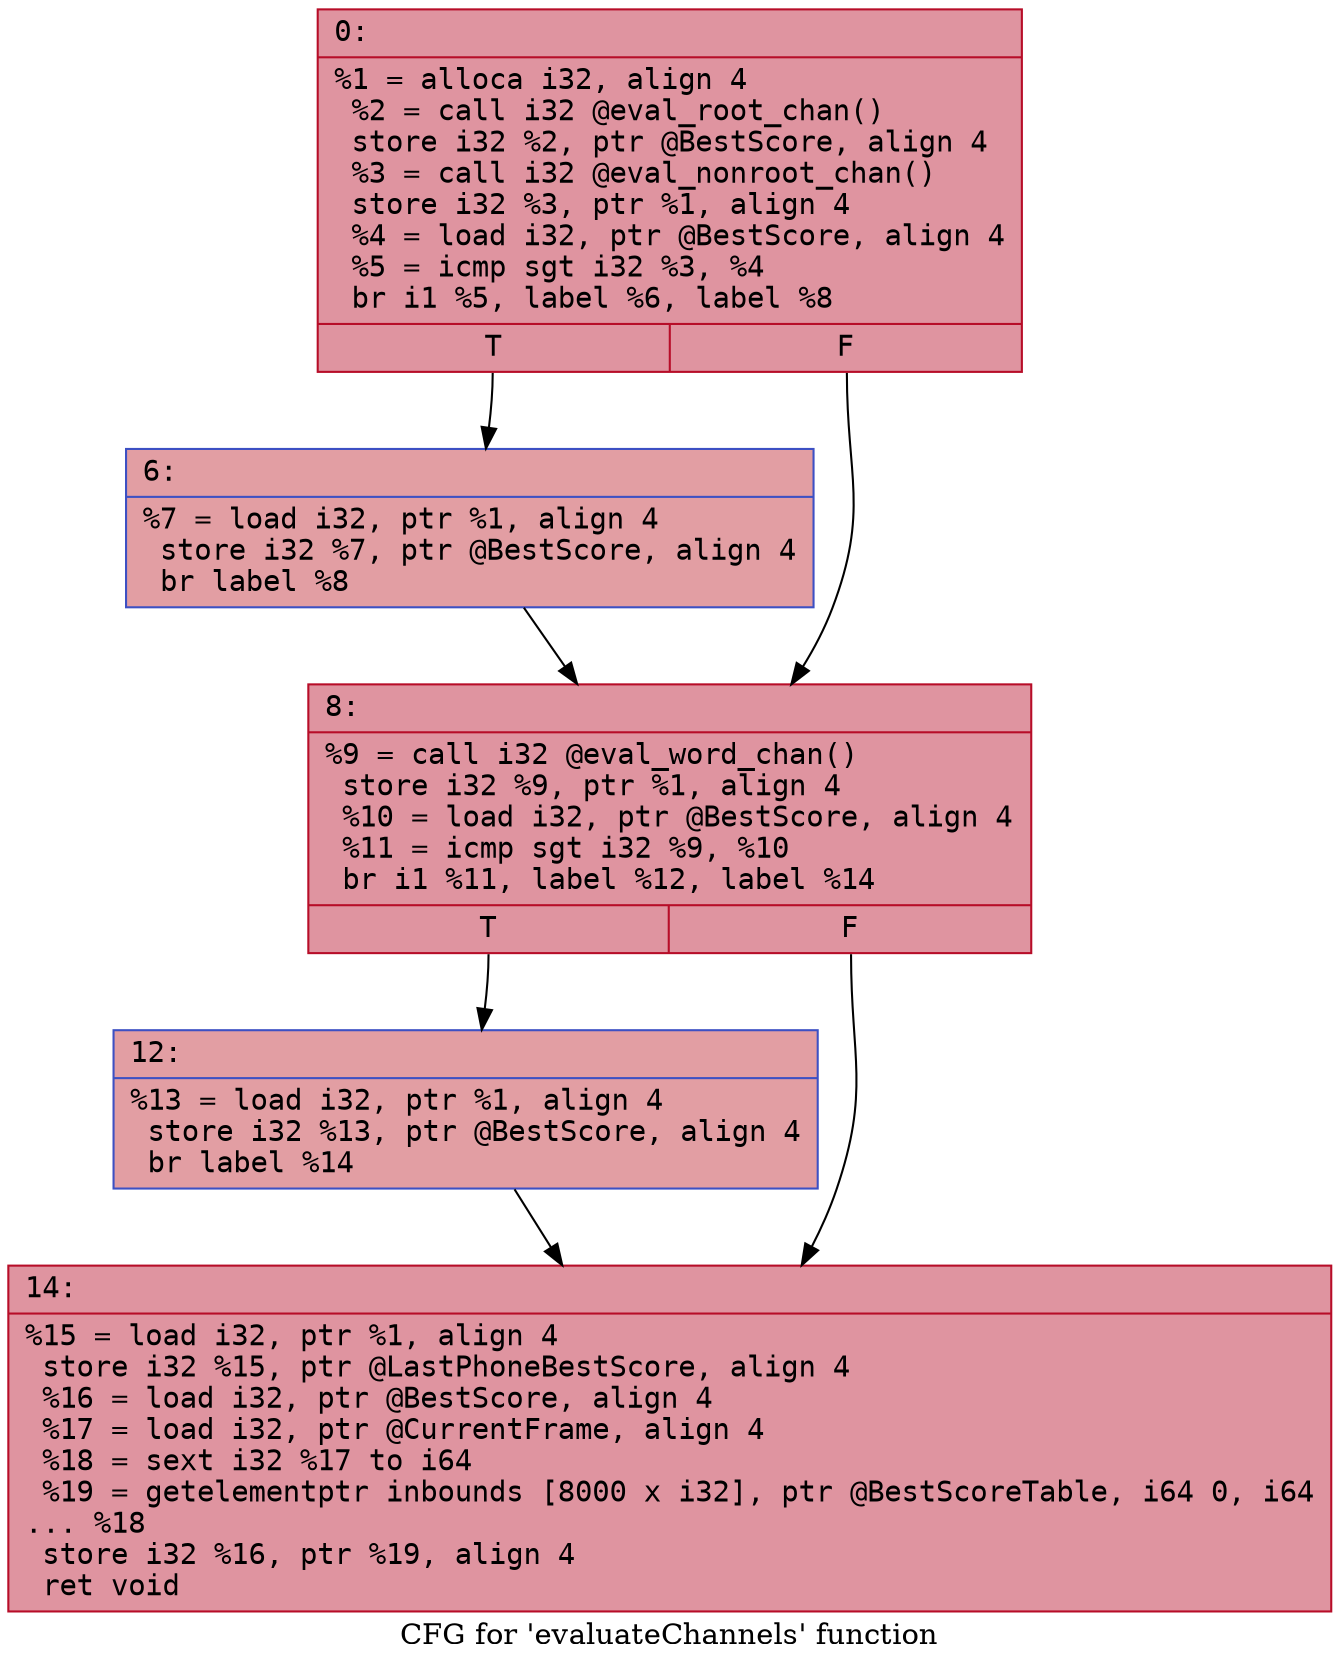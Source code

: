 digraph "CFG for 'evaluateChannels' function" {
	label="CFG for 'evaluateChannels' function";

	Node0x60000203de00 [shape=record,color="#b70d28ff", style=filled, fillcolor="#b70d2870" fontname="Courier",label="{0:\l|  %1 = alloca i32, align 4\l  %2 = call i32 @eval_root_chan()\l  store i32 %2, ptr @BestScore, align 4\l  %3 = call i32 @eval_nonroot_chan()\l  store i32 %3, ptr %1, align 4\l  %4 = load i32, ptr @BestScore, align 4\l  %5 = icmp sgt i32 %3, %4\l  br i1 %5, label %6, label %8\l|{<s0>T|<s1>F}}"];
	Node0x60000203de00:s0 -> Node0x60000203df40[tooltip="0 -> 6\nProbability 50.00%" ];
	Node0x60000203de00:s1 -> Node0x60000203df90[tooltip="0 -> 8\nProbability 50.00%" ];
	Node0x60000203df40 [shape=record,color="#3d50c3ff", style=filled, fillcolor="#be242e70" fontname="Courier",label="{6:\l|  %7 = load i32, ptr %1, align 4\l  store i32 %7, ptr @BestScore, align 4\l  br label %8\l}"];
	Node0x60000203df40 -> Node0x60000203df90[tooltip="6 -> 8\nProbability 100.00%" ];
	Node0x60000203df90 [shape=record,color="#b70d28ff", style=filled, fillcolor="#b70d2870" fontname="Courier",label="{8:\l|  %9 = call i32 @eval_word_chan()\l  store i32 %9, ptr %1, align 4\l  %10 = load i32, ptr @BestScore, align 4\l  %11 = icmp sgt i32 %9, %10\l  br i1 %11, label %12, label %14\l|{<s0>T|<s1>F}}"];
	Node0x60000203df90:s0 -> Node0x60000203dfe0[tooltip="8 -> 12\nProbability 50.00%" ];
	Node0x60000203df90:s1 -> Node0x60000203e030[tooltip="8 -> 14\nProbability 50.00%" ];
	Node0x60000203dfe0 [shape=record,color="#3d50c3ff", style=filled, fillcolor="#be242e70" fontname="Courier",label="{12:\l|  %13 = load i32, ptr %1, align 4\l  store i32 %13, ptr @BestScore, align 4\l  br label %14\l}"];
	Node0x60000203dfe0 -> Node0x60000203e030[tooltip="12 -> 14\nProbability 100.00%" ];
	Node0x60000203e030 [shape=record,color="#b70d28ff", style=filled, fillcolor="#b70d2870" fontname="Courier",label="{14:\l|  %15 = load i32, ptr %1, align 4\l  store i32 %15, ptr @LastPhoneBestScore, align 4\l  %16 = load i32, ptr @BestScore, align 4\l  %17 = load i32, ptr @CurrentFrame, align 4\l  %18 = sext i32 %17 to i64\l  %19 = getelementptr inbounds [8000 x i32], ptr @BestScoreTable, i64 0, i64\l... %18\l  store i32 %16, ptr %19, align 4\l  ret void\l}"];
}
